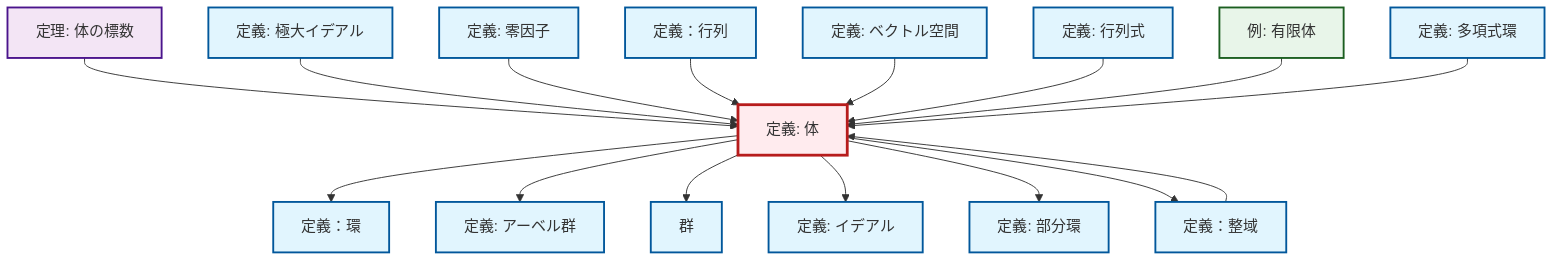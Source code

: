 graph TD
    classDef definition fill:#e1f5fe,stroke:#01579b,stroke-width:2px
    classDef theorem fill:#f3e5f5,stroke:#4a148c,stroke-width:2px
    classDef axiom fill:#fff3e0,stroke:#e65100,stroke-width:2px
    classDef example fill:#e8f5e9,stroke:#1b5e20,stroke-width:2px
    classDef current fill:#ffebee,stroke:#b71c1c,stroke-width:3px
    ex-finite-field["例: 有限体"]:::example
    def-vector-space["定義: ベクトル空間"]:::definition
    def-abelian-group["定義: アーベル群"]:::definition
    def-subring["定義: 部分環"]:::definition
    def-ring["定義：環"]:::definition
    def-polynomial-ring["定義: 多項式環"]:::definition
    def-field["定義: 体"]:::definition
    def-group["群"]:::definition
    def-ideal["定義: イデアル"]:::definition
    thm-field-characteristic["定理: 体の標数"]:::theorem
    def-matrix["定義：行列"]:::definition
    def-integral-domain["定義：整域"]:::definition
    def-zero-divisor["定義: 零因子"]:::definition
    def-maximal-ideal["定義: 極大イデアル"]:::definition
    def-determinant["定義: 行列式"]:::definition
    def-integral-domain --> def-field
    thm-field-characteristic --> def-field
    def-field --> def-ring
    def-field --> def-abelian-group
    def-maximal-ideal --> def-field
    def-field --> def-group
    def-field --> def-ideal
    def-zero-divisor --> def-field
    def-matrix --> def-field
    def-field --> def-subring
    def-vector-space --> def-field
    def-determinant --> def-field
    ex-finite-field --> def-field
    def-polynomial-ring --> def-field
    def-field --> def-integral-domain
    class def-field current